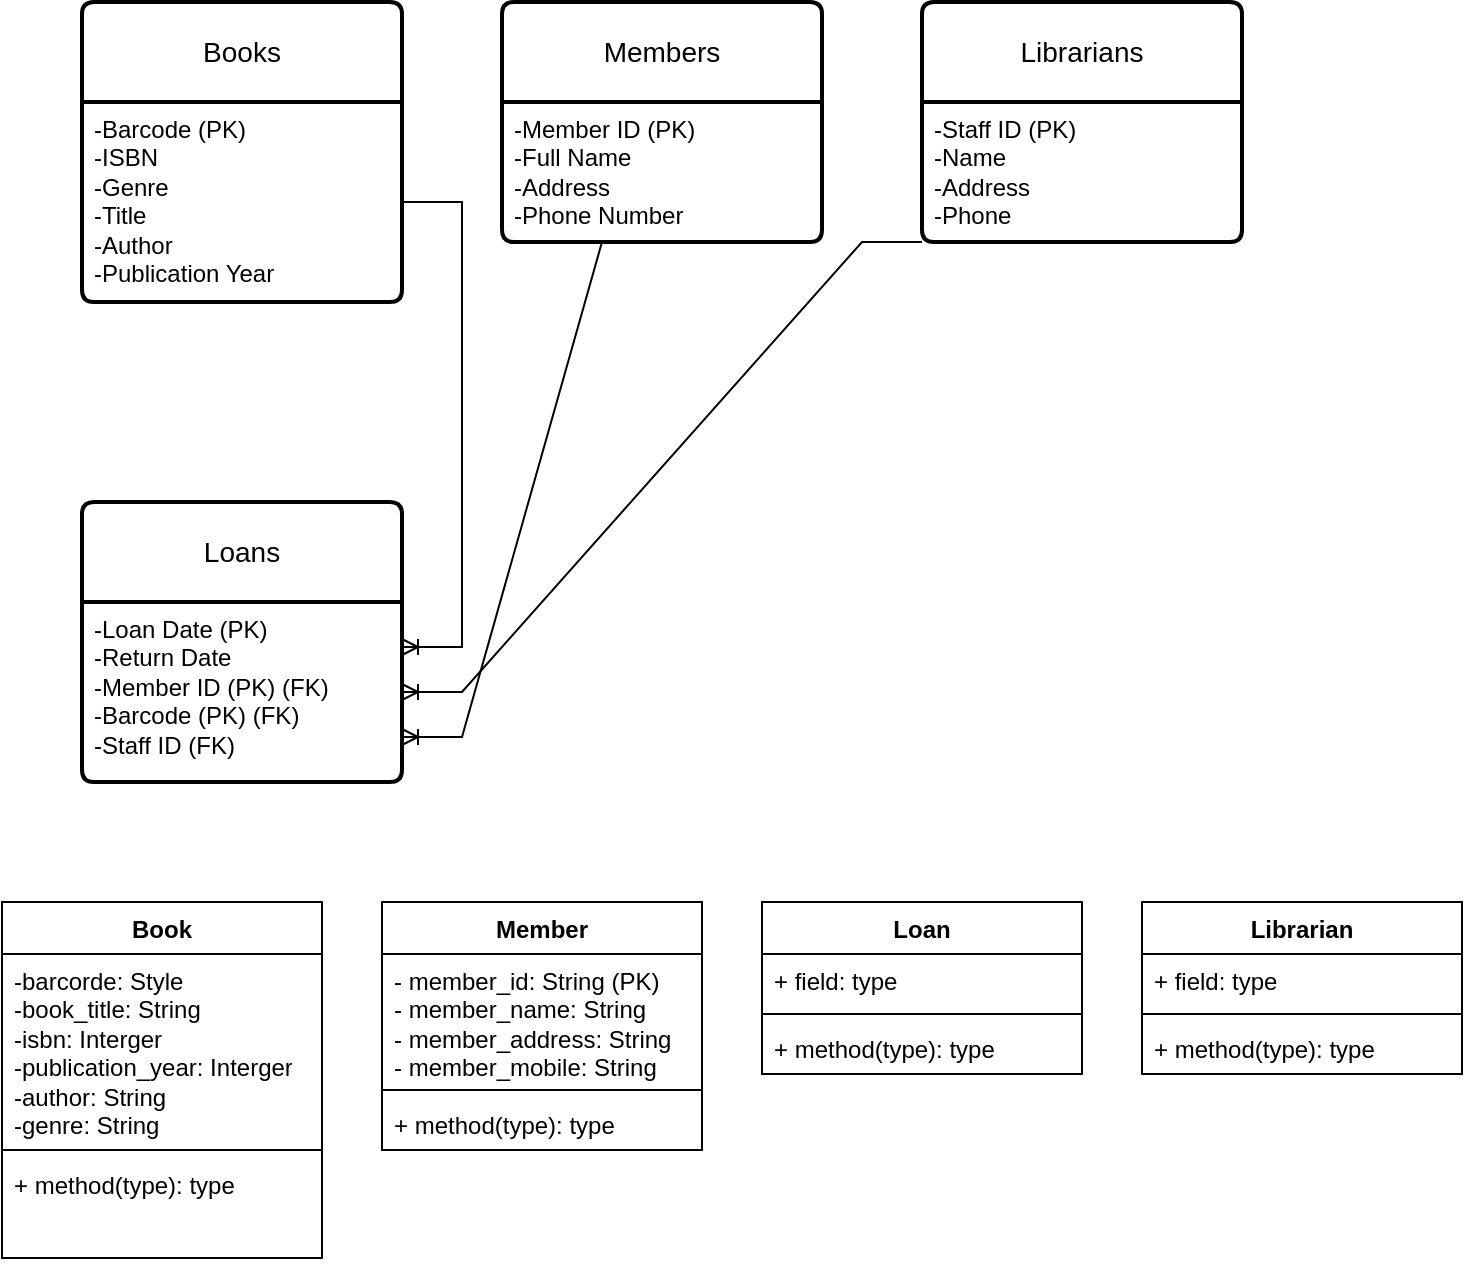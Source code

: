 <mxfile version="24.4.10" type="github">
  <diagram name="Page-1" id="EAAXhlnD3NSpvqW1n32H">
    <mxGraphModel dx="867" dy="512" grid="1" gridSize="10" guides="1" tooltips="1" connect="1" arrows="1" fold="1" page="1" pageScale="1" pageWidth="827" pageHeight="1169" math="0" shadow="0">
      <root>
        <mxCell id="0" />
        <mxCell id="1" parent="0" />
        <mxCell id="E3ja3kEhC99o8EGt3xfG-3" value="Loans" style="swimlane;childLayout=stackLayout;horizontal=1;startSize=50;horizontalStack=0;rounded=1;fontSize=14;fontStyle=0;strokeWidth=2;resizeParent=0;resizeLast=1;shadow=0;dashed=0;align=center;arcSize=4;whiteSpace=wrap;html=1;" parent="1" vertex="1">
          <mxGeometry x="60" y="320" width="160" height="140" as="geometry" />
        </mxCell>
        <mxCell id="E3ja3kEhC99o8EGt3xfG-4" value="-Loan Date (PK)&lt;div&gt;-Return Date&lt;/div&gt;&lt;div&gt;-Member ID (PK) (FK)&lt;/div&gt;&lt;div&gt;-Barcode (PK) (FK)&lt;/div&gt;&lt;div&gt;-Staff ID (FK)&lt;/div&gt;" style="align=left;strokeColor=none;fillColor=none;spacingLeft=4;fontSize=12;verticalAlign=top;resizable=0;rotatable=0;part=1;html=1;" parent="E3ja3kEhC99o8EGt3xfG-3" vertex="1">
          <mxGeometry y="50" width="160" height="90" as="geometry" />
        </mxCell>
        <mxCell id="E3ja3kEhC99o8EGt3xfG-5" value="Librarians" style="swimlane;childLayout=stackLayout;horizontal=1;startSize=50;horizontalStack=0;rounded=1;fontSize=14;fontStyle=0;strokeWidth=2;resizeParent=0;resizeLast=1;shadow=0;dashed=0;align=center;arcSize=4;whiteSpace=wrap;html=1;" parent="1" vertex="1">
          <mxGeometry x="480" y="70" width="160" height="120" as="geometry" />
        </mxCell>
        <mxCell id="E3ja3kEhC99o8EGt3xfG-6" value="-Staff ID (PK)&lt;div&gt;-Name&lt;/div&gt;&lt;div&gt;-Address&lt;/div&gt;&lt;div&gt;-Phone&lt;/div&gt;" style="align=left;strokeColor=none;fillColor=none;spacingLeft=4;fontSize=12;verticalAlign=top;resizable=0;rotatable=0;part=1;html=1;" parent="E3ja3kEhC99o8EGt3xfG-5" vertex="1">
          <mxGeometry y="50" width="160" height="70" as="geometry" />
        </mxCell>
        <mxCell id="E3ja3kEhC99o8EGt3xfG-7" value="Members" style="swimlane;childLayout=stackLayout;horizontal=1;startSize=50;horizontalStack=0;rounded=1;fontSize=14;fontStyle=0;strokeWidth=2;resizeParent=0;resizeLast=1;shadow=0;dashed=0;align=center;arcSize=4;whiteSpace=wrap;html=1;" parent="1" vertex="1">
          <mxGeometry x="270" y="70" width="160" height="120" as="geometry" />
        </mxCell>
        <mxCell id="E3ja3kEhC99o8EGt3xfG-8" value="-Member ID (PK)&lt;div&gt;&lt;span style=&quot;background-color: initial;&quot;&gt;-Full Name&lt;/span&gt;&lt;div&gt;-Address&lt;/div&gt;&lt;div&gt;-Phone Number&lt;/div&gt;&lt;/div&gt;" style="align=left;strokeColor=none;fillColor=none;spacingLeft=4;fontSize=12;verticalAlign=top;resizable=0;rotatable=0;part=1;html=1;" parent="E3ja3kEhC99o8EGt3xfG-7" vertex="1">
          <mxGeometry y="50" width="160" height="70" as="geometry" />
        </mxCell>
        <mxCell id="E3ja3kEhC99o8EGt3xfG-9" value="Books" style="swimlane;childLayout=stackLayout;horizontal=1;startSize=50;horizontalStack=0;rounded=1;fontSize=14;fontStyle=0;strokeWidth=2;resizeParent=0;resizeLast=1;shadow=0;dashed=0;align=center;arcSize=4;whiteSpace=wrap;html=1;" parent="1" vertex="1">
          <mxGeometry x="60" y="70" width="160" height="150" as="geometry" />
        </mxCell>
        <mxCell id="E3ja3kEhC99o8EGt3xfG-10" value="-Barcode (PK)&lt;div&gt;-ISBN&lt;/div&gt;&lt;div&gt;-Genre&lt;/div&gt;&lt;div&gt;-Title&lt;/div&gt;&lt;div&gt;-Author&lt;/div&gt;&lt;div&gt;-Publication Year&lt;/div&gt;" style="align=left;strokeColor=none;fillColor=none;spacingLeft=4;fontSize=12;verticalAlign=top;resizable=0;rotatable=0;part=1;html=1;" parent="E3ja3kEhC99o8EGt3xfG-9" vertex="1">
          <mxGeometry y="50" width="160" height="100" as="geometry" />
        </mxCell>
        <mxCell id="E3ja3kEhC99o8EGt3xfG-22" value="" style="edgeStyle=entityRelationEdgeStyle;fontSize=12;html=1;endArrow=ERoneToMany;rounded=0;exitX=1;exitY=0.5;exitDx=0;exitDy=0;entryX=1;entryY=0.25;entryDx=0;entryDy=0;" parent="1" source="E3ja3kEhC99o8EGt3xfG-10" target="E3ja3kEhC99o8EGt3xfG-4" edge="1">
          <mxGeometry width="100" height="100" relative="1" as="geometry">
            <mxPoint x="290" y="300" as="sourcePoint" />
            <mxPoint x="390" y="200" as="targetPoint" />
          </mxGeometry>
        </mxCell>
        <mxCell id="E3ja3kEhC99o8EGt3xfG-23" value="" style="edgeStyle=entityRelationEdgeStyle;fontSize=12;html=1;endArrow=ERoneToMany;rounded=0;entryX=1;entryY=0.75;entryDx=0;entryDy=0;exitX=0.5;exitY=1;exitDx=0;exitDy=0;" parent="1" source="E3ja3kEhC99o8EGt3xfG-8" target="E3ja3kEhC99o8EGt3xfG-4" edge="1">
          <mxGeometry width="100" height="100" relative="1" as="geometry">
            <mxPoint x="440" y="200" as="sourcePoint" />
            <mxPoint x="390" y="200" as="targetPoint" />
          </mxGeometry>
        </mxCell>
        <mxCell id="E3ja3kEhC99o8EGt3xfG-25" value="" style="edgeStyle=entityRelationEdgeStyle;fontSize=12;html=1;endArrow=ERoneToMany;rounded=0;entryX=1;entryY=0.5;entryDx=0;entryDy=0;exitX=0;exitY=1;exitDx=0;exitDy=0;" parent="1" source="E3ja3kEhC99o8EGt3xfG-6" target="E3ja3kEhC99o8EGt3xfG-4" edge="1">
          <mxGeometry width="100" height="100" relative="1" as="geometry">
            <mxPoint x="290" y="300" as="sourcePoint" />
            <mxPoint x="390" y="200" as="targetPoint" />
          </mxGeometry>
        </mxCell>
        <mxCell id="E3ja3kEhC99o8EGt3xfG-27" value="Book" style="swimlane;fontStyle=1;align=center;verticalAlign=top;childLayout=stackLayout;horizontal=1;startSize=26;horizontalStack=0;resizeParent=1;resizeParentMax=0;resizeLast=0;collapsible=1;marginBottom=0;whiteSpace=wrap;html=1;" parent="1" vertex="1">
          <mxGeometry x="20" y="520" width="160" height="178" as="geometry" />
        </mxCell>
        <mxCell id="E3ja3kEhC99o8EGt3xfG-28" value="-barcorde: Style&lt;div&gt;-book_title: String&lt;/div&gt;&lt;div&gt;-isbn: Interger&lt;/div&gt;&lt;div&gt;-publication_year: Interger&lt;/div&gt;&lt;div&gt;-author: String&lt;/div&gt;&lt;div&gt;-genre: String&lt;br&gt;&lt;div&gt;&lt;br&gt;&lt;/div&gt;&lt;/div&gt;" style="text;strokeColor=none;fillColor=none;align=left;verticalAlign=top;spacingLeft=4;spacingRight=4;overflow=hidden;rotatable=0;points=[[0,0.5],[1,0.5]];portConstraint=eastwest;whiteSpace=wrap;html=1;" parent="E3ja3kEhC99o8EGt3xfG-27" vertex="1">
          <mxGeometry y="26" width="160" height="94" as="geometry" />
        </mxCell>
        <mxCell id="E3ja3kEhC99o8EGt3xfG-29" value="" style="line;strokeWidth=1;fillColor=none;align=left;verticalAlign=middle;spacingTop=-1;spacingLeft=3;spacingRight=3;rotatable=0;labelPosition=right;points=[];portConstraint=eastwest;strokeColor=inherit;" parent="E3ja3kEhC99o8EGt3xfG-27" vertex="1">
          <mxGeometry y="120" width="160" height="8" as="geometry" />
        </mxCell>
        <mxCell id="E3ja3kEhC99o8EGt3xfG-30" value="+ method(type): type" style="text;strokeColor=none;fillColor=none;align=left;verticalAlign=top;spacingLeft=4;spacingRight=4;overflow=hidden;rotatable=0;points=[[0,0.5],[1,0.5]];portConstraint=eastwest;whiteSpace=wrap;html=1;" parent="E3ja3kEhC99o8EGt3xfG-27" vertex="1">
          <mxGeometry y="128" width="160" height="50" as="geometry" />
        </mxCell>
        <mxCell id="E3ja3kEhC99o8EGt3xfG-31" value="Member" style="swimlane;fontStyle=1;align=center;verticalAlign=top;childLayout=stackLayout;horizontal=1;startSize=26;horizontalStack=0;resizeParent=1;resizeParentMax=0;resizeLast=0;collapsible=1;marginBottom=0;whiteSpace=wrap;html=1;" parent="1" vertex="1">
          <mxGeometry x="210" y="520" width="160" height="124" as="geometry" />
        </mxCell>
        <mxCell id="E3ja3kEhC99o8EGt3xfG-32" value="- member_id: String (PK)&lt;div&gt;- member_name: String&lt;/div&gt;&lt;div&gt;- member_address: String&lt;/div&gt;&lt;div&gt;- member_mobile: String&lt;/div&gt;" style="text;strokeColor=none;fillColor=none;align=left;verticalAlign=top;spacingLeft=4;spacingRight=4;overflow=hidden;rotatable=0;points=[[0,0.5],[1,0.5]];portConstraint=eastwest;whiteSpace=wrap;html=1;" parent="E3ja3kEhC99o8EGt3xfG-31" vertex="1">
          <mxGeometry y="26" width="160" height="64" as="geometry" />
        </mxCell>
        <mxCell id="E3ja3kEhC99o8EGt3xfG-33" value="" style="line;strokeWidth=1;fillColor=none;align=left;verticalAlign=middle;spacingTop=-1;spacingLeft=3;spacingRight=3;rotatable=0;labelPosition=right;points=[];portConstraint=eastwest;strokeColor=inherit;" parent="E3ja3kEhC99o8EGt3xfG-31" vertex="1">
          <mxGeometry y="90" width="160" height="8" as="geometry" />
        </mxCell>
        <mxCell id="E3ja3kEhC99o8EGt3xfG-34" value="+ method(type): type" style="text;strokeColor=none;fillColor=none;align=left;verticalAlign=top;spacingLeft=4;spacingRight=4;overflow=hidden;rotatable=0;points=[[0,0.5],[1,0.5]];portConstraint=eastwest;whiteSpace=wrap;html=1;" parent="E3ja3kEhC99o8EGt3xfG-31" vertex="1">
          <mxGeometry y="98" width="160" height="26" as="geometry" />
        </mxCell>
        <mxCell id="E3ja3kEhC99o8EGt3xfG-35" value="Loan" style="swimlane;fontStyle=1;align=center;verticalAlign=top;childLayout=stackLayout;horizontal=1;startSize=26;horizontalStack=0;resizeParent=1;resizeParentMax=0;resizeLast=0;collapsible=1;marginBottom=0;whiteSpace=wrap;html=1;" parent="1" vertex="1">
          <mxGeometry x="400" y="520" width="160" height="86" as="geometry" />
        </mxCell>
        <mxCell id="E3ja3kEhC99o8EGt3xfG-36" value="+ field: type" style="text;strokeColor=none;fillColor=none;align=left;verticalAlign=top;spacingLeft=4;spacingRight=4;overflow=hidden;rotatable=0;points=[[0,0.5],[1,0.5]];portConstraint=eastwest;whiteSpace=wrap;html=1;" parent="E3ja3kEhC99o8EGt3xfG-35" vertex="1">
          <mxGeometry y="26" width="160" height="26" as="geometry" />
        </mxCell>
        <mxCell id="E3ja3kEhC99o8EGt3xfG-37" value="" style="line;strokeWidth=1;fillColor=none;align=left;verticalAlign=middle;spacingTop=-1;spacingLeft=3;spacingRight=3;rotatable=0;labelPosition=right;points=[];portConstraint=eastwest;strokeColor=inherit;" parent="E3ja3kEhC99o8EGt3xfG-35" vertex="1">
          <mxGeometry y="52" width="160" height="8" as="geometry" />
        </mxCell>
        <mxCell id="E3ja3kEhC99o8EGt3xfG-38" value="+ method(type): type" style="text;strokeColor=none;fillColor=none;align=left;verticalAlign=top;spacingLeft=4;spacingRight=4;overflow=hidden;rotatable=0;points=[[0,0.5],[1,0.5]];portConstraint=eastwest;whiteSpace=wrap;html=1;" parent="E3ja3kEhC99o8EGt3xfG-35" vertex="1">
          <mxGeometry y="60" width="160" height="26" as="geometry" />
        </mxCell>
        <mxCell id="E3ja3kEhC99o8EGt3xfG-39" value="Librarian" style="swimlane;fontStyle=1;align=center;verticalAlign=top;childLayout=stackLayout;horizontal=1;startSize=26;horizontalStack=0;resizeParent=1;resizeParentMax=0;resizeLast=0;collapsible=1;marginBottom=0;whiteSpace=wrap;html=1;" parent="1" vertex="1">
          <mxGeometry x="590" y="520" width="160" height="86" as="geometry" />
        </mxCell>
        <mxCell id="E3ja3kEhC99o8EGt3xfG-40" value="+ field: type" style="text;strokeColor=none;fillColor=none;align=left;verticalAlign=top;spacingLeft=4;spacingRight=4;overflow=hidden;rotatable=0;points=[[0,0.5],[1,0.5]];portConstraint=eastwest;whiteSpace=wrap;html=1;" parent="E3ja3kEhC99o8EGt3xfG-39" vertex="1">
          <mxGeometry y="26" width="160" height="26" as="geometry" />
        </mxCell>
        <mxCell id="E3ja3kEhC99o8EGt3xfG-41" value="" style="line;strokeWidth=1;fillColor=none;align=left;verticalAlign=middle;spacingTop=-1;spacingLeft=3;spacingRight=3;rotatable=0;labelPosition=right;points=[];portConstraint=eastwest;strokeColor=inherit;" parent="E3ja3kEhC99o8EGt3xfG-39" vertex="1">
          <mxGeometry y="52" width="160" height="8" as="geometry" />
        </mxCell>
        <mxCell id="E3ja3kEhC99o8EGt3xfG-42" value="+ method(type): type" style="text;strokeColor=none;fillColor=none;align=left;verticalAlign=top;spacingLeft=4;spacingRight=4;overflow=hidden;rotatable=0;points=[[0,0.5],[1,0.5]];portConstraint=eastwest;whiteSpace=wrap;html=1;" parent="E3ja3kEhC99o8EGt3xfG-39" vertex="1">
          <mxGeometry y="60" width="160" height="26" as="geometry" />
        </mxCell>
      </root>
    </mxGraphModel>
  </diagram>
</mxfile>
